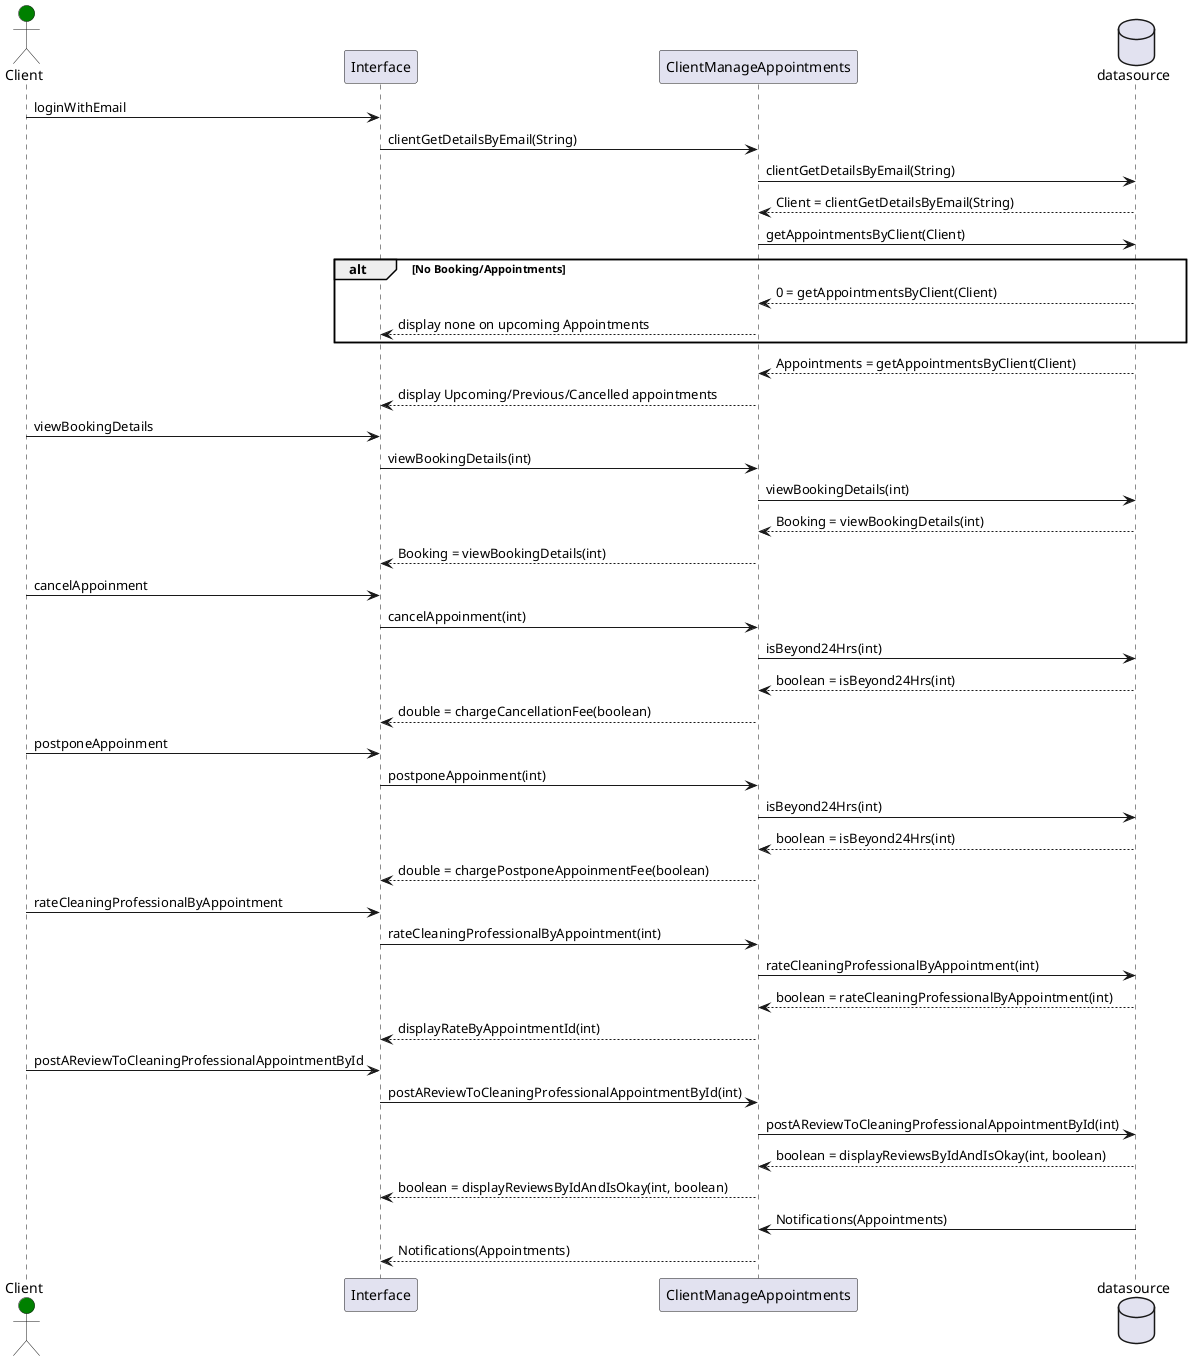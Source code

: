 @startuml
actor Client #green
participant Interface
participant ClientManageAppointments
database datasource

Client -> Interface : loginWithEmail
Interface -> ClientManageAppointments : clientGetDetailsByEmail(String)
ClientManageAppointments -> datasource : clientGetDetailsByEmail(String)
datasource --> ClientManageAppointments: Client = clientGetDetailsByEmail(String)
ClientManageAppointments -> datasource : getAppointmentsByClient(Client)

alt No Booking/Appointments
datasource --> ClientManageAppointments : 0 = getAppointmentsByClient(Client)
ClientManageAppointments --> Interface : display none on upcoming Appointments
end

datasource --> ClientManageAppointments : Appointments = getAppointmentsByClient(Client)
ClientManageAppointments --> Interface :display Upcoming/Previous/Cancelled appointments
Client -> Interface : viewBookingDetails
Interface -> ClientManageAppointments : viewBookingDetails(int)
ClientManageAppointments -> datasource : viewBookingDetails(int)
datasource --> ClientManageAppointments : Booking = viewBookingDetails(int)
ClientManageAppointments --> Interface :  Booking = viewBookingDetails(int)

Client -> Interface : cancelAppoinment
Interface -> ClientManageAppointments : cancelAppoinment(int)
ClientManageAppointments -> datasource : isBeyond24Hrs(int)
datasource --> ClientManageAppointments : boolean = isBeyond24Hrs(int)
ClientManageAppointments --> Interface : double = chargeCancellationFee(boolean)

Client -> Interface : postponeAppoinment
Interface -> ClientManageAppointments : postponeAppoinment(int)
ClientManageAppointments -> datasource : isBeyond24Hrs(int)
datasource --> ClientManageAppointments : boolean = isBeyond24Hrs(int)
ClientManageAppointments --> Interface : double = chargePostponeAppoinmentFee(boolean)

Client -> Interface : rateCleaningProfessionalByAppointment
Interface -> ClientManageAppointments : rateCleaningProfessionalByAppointment(int)
ClientManageAppointments -> datasource : rateCleaningProfessionalByAppointment(int)
datasource --> ClientManageAppointments : boolean = rateCleaningProfessionalByAppointment(int)
ClientManageAppointments --> Interface : displayRateByAppointmentId(int)

Client -> Interface : postAReviewToCleaningProfessionalAppointmentById
Interface -> ClientManageAppointments : postAReviewToCleaningProfessionalAppointmentById(int)
ClientManageAppointments -> datasource : postAReviewToCleaningProfessionalAppointmentById(int)
datasource --> ClientManageAppointments : boolean = displayReviewsByIdAndIsOkay(int, boolean)
ClientManageAppointments --> Interface : boolean = displayReviewsByIdAndIsOkay(int, boolean)
datasource -> ClientManageAppointments : Notifications(Appointments)
ClientManageAppointments --> Interface : Notifications(Appointments)


@enduml